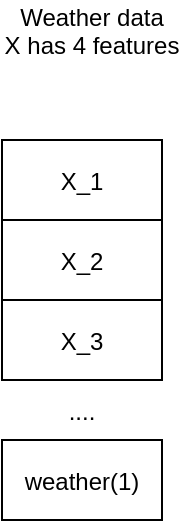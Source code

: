 <mxfile version="20.5.3" type="embed"><diagram id="VYmTlGOlmI-bT3ypCqYh" name="Page-1"><mxGraphModel dx="1209" dy="576" grid="1" gridSize="10" guides="1" tooltips="1" connect="1" arrows="1" fold="1" page="1" pageScale="1" pageWidth="827" pageHeight="1169" math="0" shadow="0"><root><mxCell id="0"/><mxCell id="1" parent="0"/><mxCell id="2" value="X_1" style="rounded=0;" vertex="1" parent="1"><mxGeometry x="80" y="80" width="80" height="40" as="geometry"/></mxCell><mxCell id="5" value="X_2" style="rounded=0;" vertex="1" parent="1"><mxGeometry x="80" y="120" width="80" height="40" as="geometry"/></mxCell><mxCell id="6" value="X_3" style="rounded=0;" vertex="1" parent="1"><mxGeometry x="80" y="160" width="80" height="40" as="geometry"/></mxCell><mxCell id="9" value="weather(1)" style="rounded=0;" vertex="1" parent="1"><mxGeometry x="80" y="230" width="80" height="40" as="geometry"/></mxCell><mxCell id="13" value="...." style="text;strokeColor=none;fillColor=none;align=center;verticalAlign=middle;rounded=0;" vertex="1" parent="1"><mxGeometry x="90" y="200" width="60" height="30" as="geometry"/></mxCell><mxCell id="14" value="Weather data&#10;X has 4 features" style="text;strokeColor=none;fillColor=none;align=center;verticalAlign=middle;rounded=0;" vertex="1" parent="1"><mxGeometry x="90" y="10" width="70" height="30" as="geometry"/></mxCell></root></mxGraphModel></diagram></mxfile>